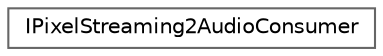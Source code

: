digraph "Graphical Class Hierarchy"
{
 // INTERACTIVE_SVG=YES
 // LATEX_PDF_SIZE
  bgcolor="transparent";
  edge [fontname=Helvetica,fontsize=10,labelfontname=Helvetica,labelfontsize=10];
  node [fontname=Helvetica,fontsize=10,shape=box,height=0.2,width=0.4];
  rankdir="LR";
  Node0 [id="Node000000",label="IPixelStreaming2AudioConsumer",height=0.2,width=0.4,color="grey40", fillcolor="white", style="filled",URL="$db/d73/classIPixelStreaming2AudioConsumer.html",tooltip="An \"Audio Consumer\" is an object that is responsible for outputting the audio received from a peer."];
}
